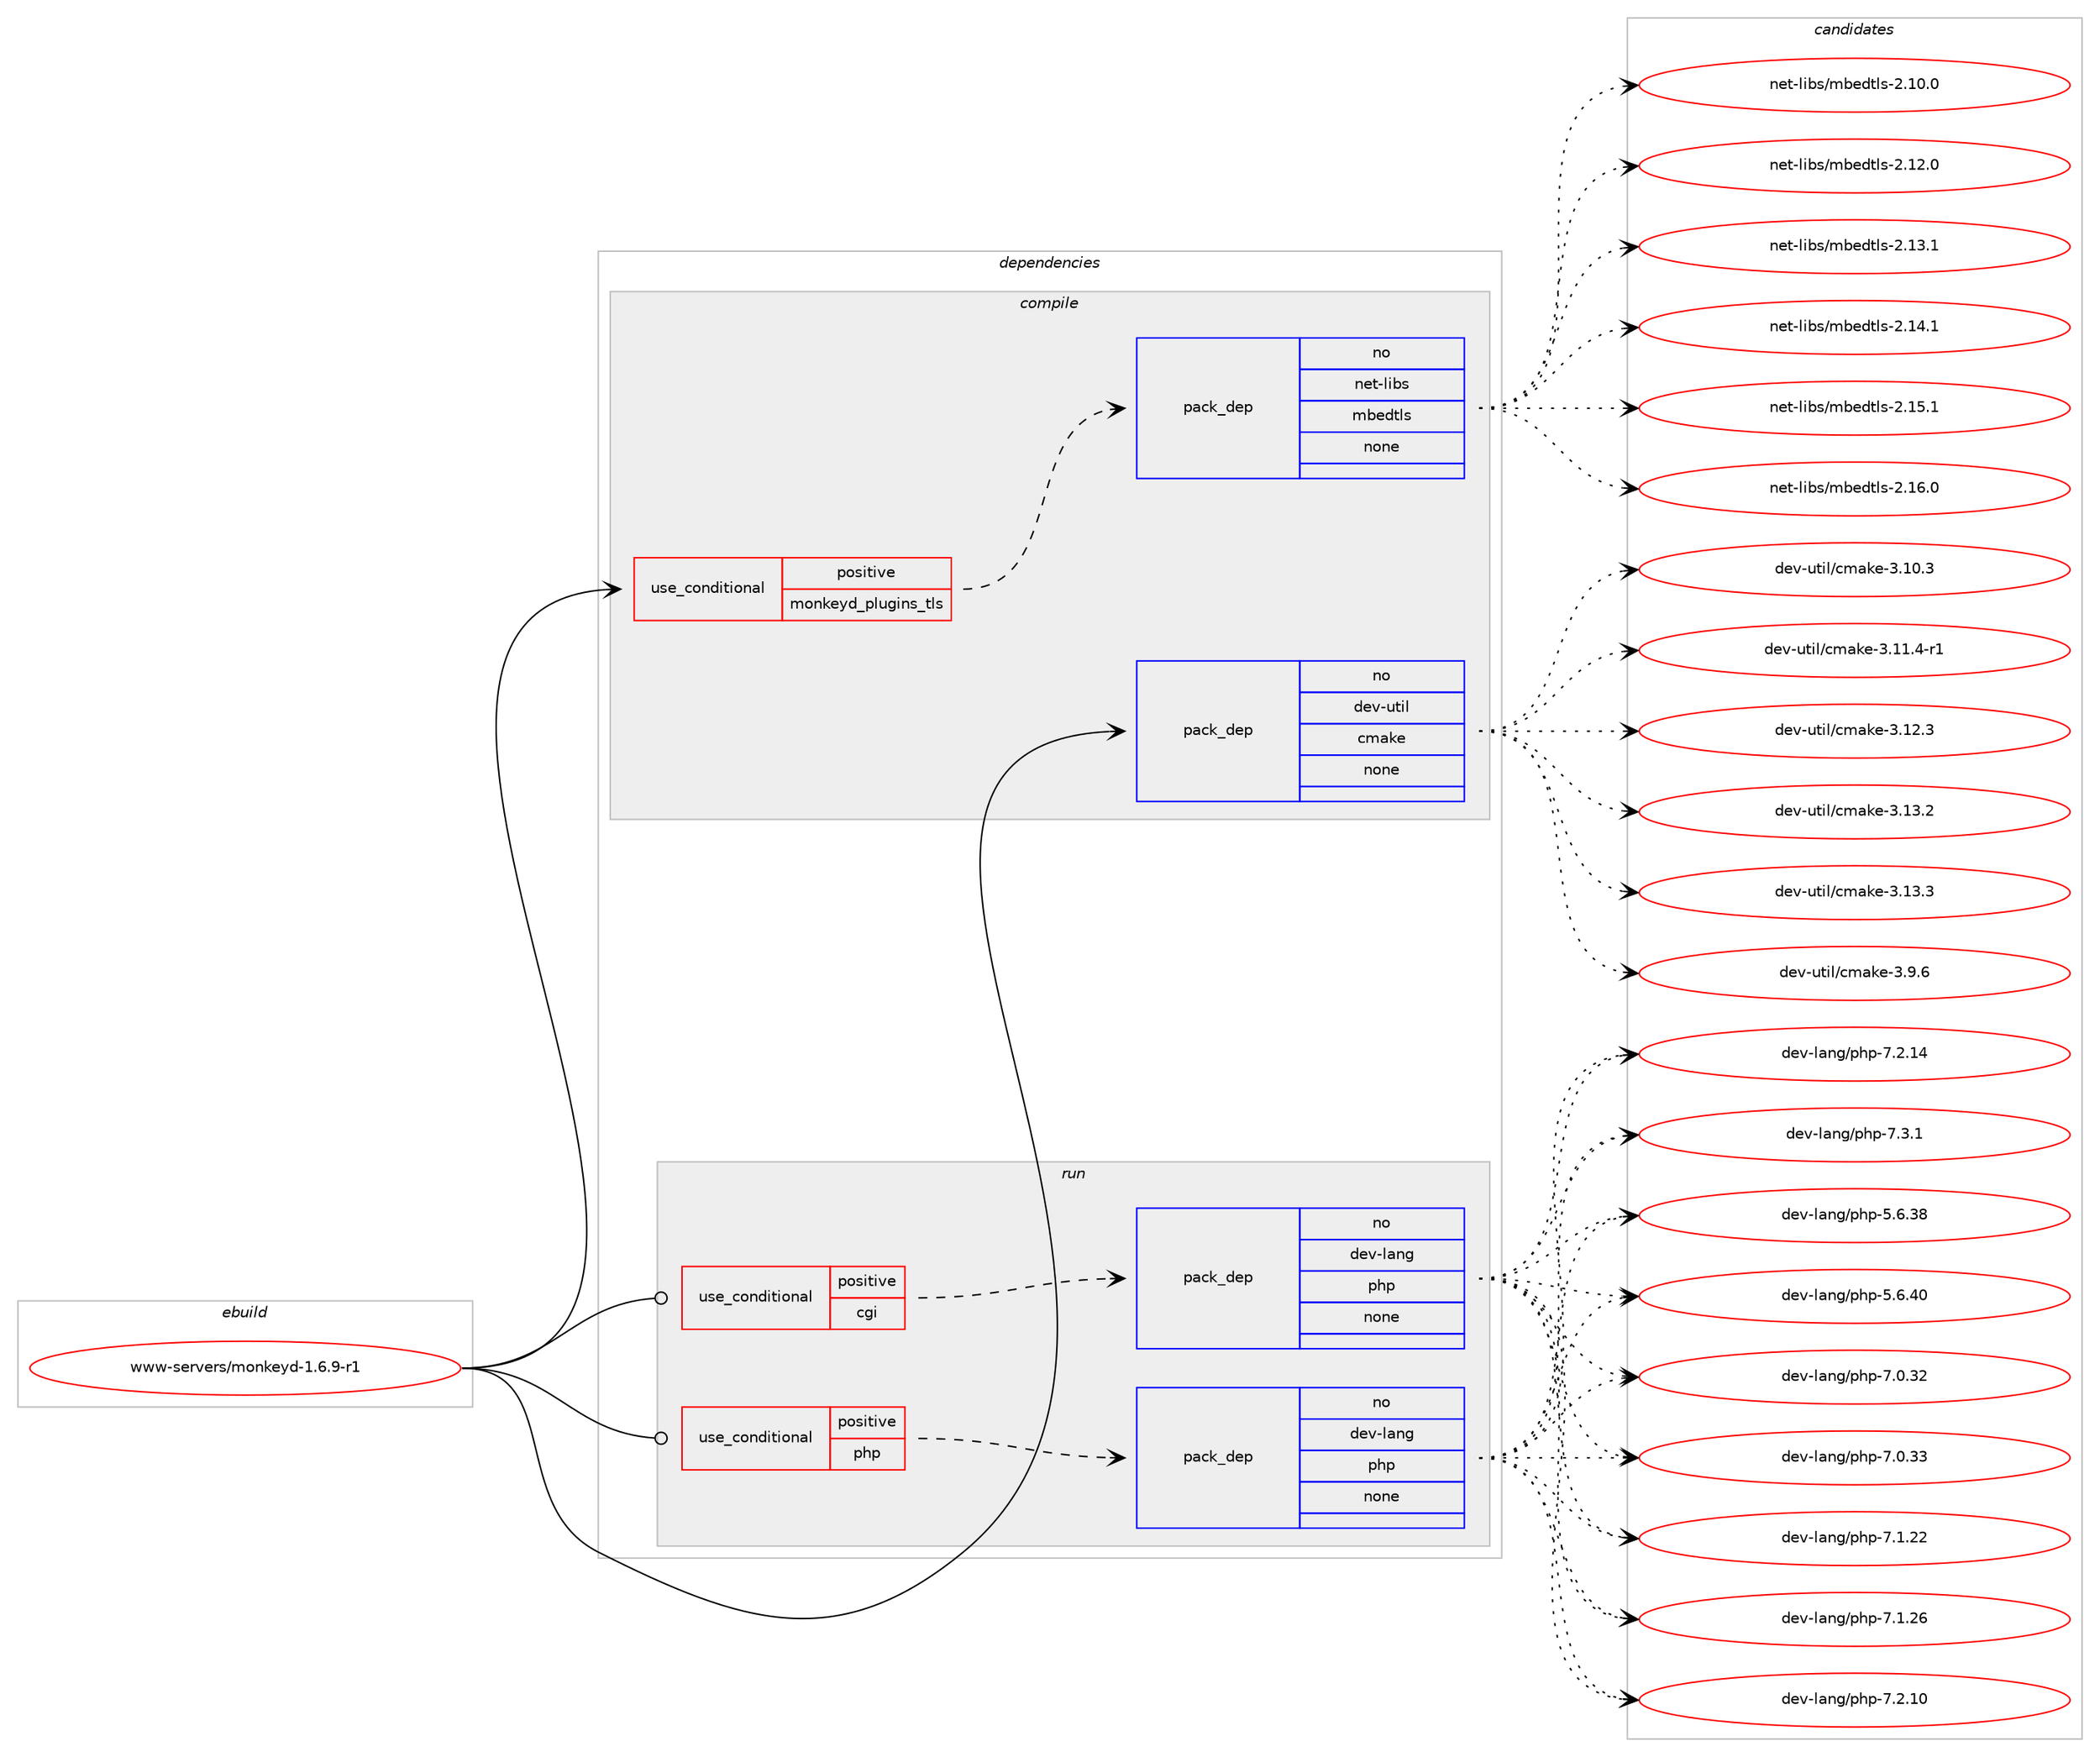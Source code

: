 digraph prolog {

# *************
# Graph options
# *************

newrank=true;
concentrate=true;
compound=true;
graph [rankdir=LR,fontname=Helvetica,fontsize=10,ranksep=1.5];#, ranksep=2.5, nodesep=0.2];
edge  [arrowhead=vee];
node  [fontname=Helvetica,fontsize=10];

# **********
# The ebuild
# **********

subgraph cluster_leftcol {
color=gray;
rank=same;
label=<<i>ebuild</i>>;
id [label="www-servers/monkeyd-1.6.9-r1", color=red, width=4, href="../www-servers/monkeyd-1.6.9-r1.svg"];
}

# ****************
# The dependencies
# ****************

subgraph cluster_midcol {
color=gray;
label=<<i>dependencies</i>>;
subgraph cluster_compile {
fillcolor="#eeeeee";
style=filled;
label=<<i>compile</i>>;
subgraph cond1327 {
dependency7837 [label=<<TABLE BORDER="0" CELLBORDER="1" CELLSPACING="0" CELLPADDING="4"><TR><TD ROWSPAN="3" CELLPADDING="10">use_conditional</TD></TR><TR><TD>positive</TD></TR><TR><TD>monkeyd_plugins_tls</TD></TR></TABLE>>, shape=none, color=red];
subgraph pack6322 {
dependency7838 [label=<<TABLE BORDER="0" CELLBORDER="1" CELLSPACING="0" CELLPADDING="4" WIDTH="220"><TR><TD ROWSPAN="6" CELLPADDING="30">pack_dep</TD></TR><TR><TD WIDTH="110">no</TD></TR><TR><TD>net-libs</TD></TR><TR><TD>mbedtls</TD></TR><TR><TD>none</TD></TR><TR><TD></TD></TR></TABLE>>, shape=none, color=blue];
}
dependency7837:e -> dependency7838:w [weight=20,style="dashed",arrowhead="vee"];
}
id:e -> dependency7837:w [weight=20,style="solid",arrowhead="vee"];
subgraph pack6323 {
dependency7839 [label=<<TABLE BORDER="0" CELLBORDER="1" CELLSPACING="0" CELLPADDING="4" WIDTH="220"><TR><TD ROWSPAN="6" CELLPADDING="30">pack_dep</TD></TR><TR><TD WIDTH="110">no</TD></TR><TR><TD>dev-util</TD></TR><TR><TD>cmake</TD></TR><TR><TD>none</TD></TR><TR><TD></TD></TR></TABLE>>, shape=none, color=blue];
}
id:e -> dependency7839:w [weight=20,style="solid",arrowhead="vee"];
}
subgraph cluster_compileandrun {
fillcolor="#eeeeee";
style=filled;
label=<<i>compile and run</i>>;
}
subgraph cluster_run {
fillcolor="#eeeeee";
style=filled;
label=<<i>run</i>>;
subgraph cond1328 {
dependency7840 [label=<<TABLE BORDER="0" CELLBORDER="1" CELLSPACING="0" CELLPADDING="4"><TR><TD ROWSPAN="3" CELLPADDING="10">use_conditional</TD></TR><TR><TD>positive</TD></TR><TR><TD>cgi</TD></TR></TABLE>>, shape=none, color=red];
subgraph pack6324 {
dependency7841 [label=<<TABLE BORDER="0" CELLBORDER="1" CELLSPACING="0" CELLPADDING="4" WIDTH="220"><TR><TD ROWSPAN="6" CELLPADDING="30">pack_dep</TD></TR><TR><TD WIDTH="110">no</TD></TR><TR><TD>dev-lang</TD></TR><TR><TD>php</TD></TR><TR><TD>none</TD></TR><TR><TD></TD></TR></TABLE>>, shape=none, color=blue];
}
dependency7840:e -> dependency7841:w [weight=20,style="dashed",arrowhead="vee"];
}
id:e -> dependency7840:w [weight=20,style="solid",arrowhead="odot"];
subgraph cond1329 {
dependency7842 [label=<<TABLE BORDER="0" CELLBORDER="1" CELLSPACING="0" CELLPADDING="4"><TR><TD ROWSPAN="3" CELLPADDING="10">use_conditional</TD></TR><TR><TD>positive</TD></TR><TR><TD>php</TD></TR></TABLE>>, shape=none, color=red];
subgraph pack6325 {
dependency7843 [label=<<TABLE BORDER="0" CELLBORDER="1" CELLSPACING="0" CELLPADDING="4" WIDTH="220"><TR><TD ROWSPAN="6" CELLPADDING="30">pack_dep</TD></TR><TR><TD WIDTH="110">no</TD></TR><TR><TD>dev-lang</TD></TR><TR><TD>php</TD></TR><TR><TD>none</TD></TR><TR><TD></TD></TR></TABLE>>, shape=none, color=blue];
}
dependency7842:e -> dependency7843:w [weight=20,style="dashed",arrowhead="vee"];
}
id:e -> dependency7842:w [weight=20,style="solid",arrowhead="odot"];
}
}

# **************
# The candidates
# **************

subgraph cluster_choices {
rank=same;
color=gray;
label=<<i>candidates</i>>;

subgraph choice6322 {
color=black;
nodesep=1;
choice1101011164510810598115471099810110011610811545504649484648 [label="net-libs/mbedtls-2.10.0", color=red, width=4,href="../net-libs/mbedtls-2.10.0.svg"];
choice1101011164510810598115471099810110011610811545504649504648 [label="net-libs/mbedtls-2.12.0", color=red, width=4,href="../net-libs/mbedtls-2.12.0.svg"];
choice1101011164510810598115471099810110011610811545504649514649 [label="net-libs/mbedtls-2.13.1", color=red, width=4,href="../net-libs/mbedtls-2.13.1.svg"];
choice1101011164510810598115471099810110011610811545504649524649 [label="net-libs/mbedtls-2.14.1", color=red, width=4,href="../net-libs/mbedtls-2.14.1.svg"];
choice1101011164510810598115471099810110011610811545504649534649 [label="net-libs/mbedtls-2.15.1", color=red, width=4,href="../net-libs/mbedtls-2.15.1.svg"];
choice1101011164510810598115471099810110011610811545504649544648 [label="net-libs/mbedtls-2.16.0", color=red, width=4,href="../net-libs/mbedtls-2.16.0.svg"];
dependency7838:e -> choice1101011164510810598115471099810110011610811545504649484648:w [style=dotted,weight="100"];
dependency7838:e -> choice1101011164510810598115471099810110011610811545504649504648:w [style=dotted,weight="100"];
dependency7838:e -> choice1101011164510810598115471099810110011610811545504649514649:w [style=dotted,weight="100"];
dependency7838:e -> choice1101011164510810598115471099810110011610811545504649524649:w [style=dotted,weight="100"];
dependency7838:e -> choice1101011164510810598115471099810110011610811545504649534649:w [style=dotted,weight="100"];
dependency7838:e -> choice1101011164510810598115471099810110011610811545504649544648:w [style=dotted,weight="100"];
}
subgraph choice6323 {
color=black;
nodesep=1;
choice1001011184511711610510847991099710710145514649484651 [label="dev-util/cmake-3.10.3", color=red, width=4,href="../dev-util/cmake-3.10.3.svg"];
choice10010111845117116105108479910997107101455146494946524511449 [label="dev-util/cmake-3.11.4-r1", color=red, width=4,href="../dev-util/cmake-3.11.4-r1.svg"];
choice1001011184511711610510847991099710710145514649504651 [label="dev-util/cmake-3.12.3", color=red, width=4,href="../dev-util/cmake-3.12.3.svg"];
choice1001011184511711610510847991099710710145514649514650 [label="dev-util/cmake-3.13.2", color=red, width=4,href="../dev-util/cmake-3.13.2.svg"];
choice1001011184511711610510847991099710710145514649514651 [label="dev-util/cmake-3.13.3", color=red, width=4,href="../dev-util/cmake-3.13.3.svg"];
choice10010111845117116105108479910997107101455146574654 [label="dev-util/cmake-3.9.6", color=red, width=4,href="../dev-util/cmake-3.9.6.svg"];
dependency7839:e -> choice1001011184511711610510847991099710710145514649484651:w [style=dotted,weight="100"];
dependency7839:e -> choice10010111845117116105108479910997107101455146494946524511449:w [style=dotted,weight="100"];
dependency7839:e -> choice1001011184511711610510847991099710710145514649504651:w [style=dotted,weight="100"];
dependency7839:e -> choice1001011184511711610510847991099710710145514649514650:w [style=dotted,weight="100"];
dependency7839:e -> choice1001011184511711610510847991099710710145514649514651:w [style=dotted,weight="100"];
dependency7839:e -> choice10010111845117116105108479910997107101455146574654:w [style=dotted,weight="100"];
}
subgraph choice6324 {
color=black;
nodesep=1;
choice10010111845108971101034711210411245534654465156 [label="dev-lang/php-5.6.38", color=red, width=4,href="../dev-lang/php-5.6.38.svg"];
choice10010111845108971101034711210411245534654465248 [label="dev-lang/php-5.6.40", color=red, width=4,href="../dev-lang/php-5.6.40.svg"];
choice10010111845108971101034711210411245554648465150 [label="dev-lang/php-7.0.32", color=red, width=4,href="../dev-lang/php-7.0.32.svg"];
choice10010111845108971101034711210411245554648465151 [label="dev-lang/php-7.0.33", color=red, width=4,href="../dev-lang/php-7.0.33.svg"];
choice10010111845108971101034711210411245554649465050 [label="dev-lang/php-7.1.22", color=red, width=4,href="../dev-lang/php-7.1.22.svg"];
choice10010111845108971101034711210411245554649465054 [label="dev-lang/php-7.1.26", color=red, width=4,href="../dev-lang/php-7.1.26.svg"];
choice10010111845108971101034711210411245554650464948 [label="dev-lang/php-7.2.10", color=red, width=4,href="../dev-lang/php-7.2.10.svg"];
choice10010111845108971101034711210411245554650464952 [label="dev-lang/php-7.2.14", color=red, width=4,href="../dev-lang/php-7.2.14.svg"];
choice100101118451089711010347112104112455546514649 [label="dev-lang/php-7.3.1", color=red, width=4,href="../dev-lang/php-7.3.1.svg"];
dependency7841:e -> choice10010111845108971101034711210411245534654465156:w [style=dotted,weight="100"];
dependency7841:e -> choice10010111845108971101034711210411245534654465248:w [style=dotted,weight="100"];
dependency7841:e -> choice10010111845108971101034711210411245554648465150:w [style=dotted,weight="100"];
dependency7841:e -> choice10010111845108971101034711210411245554648465151:w [style=dotted,weight="100"];
dependency7841:e -> choice10010111845108971101034711210411245554649465050:w [style=dotted,weight="100"];
dependency7841:e -> choice10010111845108971101034711210411245554649465054:w [style=dotted,weight="100"];
dependency7841:e -> choice10010111845108971101034711210411245554650464948:w [style=dotted,weight="100"];
dependency7841:e -> choice10010111845108971101034711210411245554650464952:w [style=dotted,weight="100"];
dependency7841:e -> choice100101118451089711010347112104112455546514649:w [style=dotted,weight="100"];
}
subgraph choice6325 {
color=black;
nodesep=1;
choice10010111845108971101034711210411245534654465156 [label="dev-lang/php-5.6.38", color=red, width=4,href="../dev-lang/php-5.6.38.svg"];
choice10010111845108971101034711210411245534654465248 [label="dev-lang/php-5.6.40", color=red, width=4,href="../dev-lang/php-5.6.40.svg"];
choice10010111845108971101034711210411245554648465150 [label="dev-lang/php-7.0.32", color=red, width=4,href="../dev-lang/php-7.0.32.svg"];
choice10010111845108971101034711210411245554648465151 [label="dev-lang/php-7.0.33", color=red, width=4,href="../dev-lang/php-7.0.33.svg"];
choice10010111845108971101034711210411245554649465050 [label="dev-lang/php-7.1.22", color=red, width=4,href="../dev-lang/php-7.1.22.svg"];
choice10010111845108971101034711210411245554649465054 [label="dev-lang/php-7.1.26", color=red, width=4,href="../dev-lang/php-7.1.26.svg"];
choice10010111845108971101034711210411245554650464948 [label="dev-lang/php-7.2.10", color=red, width=4,href="../dev-lang/php-7.2.10.svg"];
choice10010111845108971101034711210411245554650464952 [label="dev-lang/php-7.2.14", color=red, width=4,href="../dev-lang/php-7.2.14.svg"];
choice100101118451089711010347112104112455546514649 [label="dev-lang/php-7.3.1", color=red, width=4,href="../dev-lang/php-7.3.1.svg"];
dependency7843:e -> choice10010111845108971101034711210411245534654465156:w [style=dotted,weight="100"];
dependency7843:e -> choice10010111845108971101034711210411245534654465248:w [style=dotted,weight="100"];
dependency7843:e -> choice10010111845108971101034711210411245554648465150:w [style=dotted,weight="100"];
dependency7843:e -> choice10010111845108971101034711210411245554648465151:w [style=dotted,weight="100"];
dependency7843:e -> choice10010111845108971101034711210411245554649465050:w [style=dotted,weight="100"];
dependency7843:e -> choice10010111845108971101034711210411245554649465054:w [style=dotted,weight="100"];
dependency7843:e -> choice10010111845108971101034711210411245554650464948:w [style=dotted,weight="100"];
dependency7843:e -> choice10010111845108971101034711210411245554650464952:w [style=dotted,weight="100"];
dependency7843:e -> choice100101118451089711010347112104112455546514649:w [style=dotted,weight="100"];
}
}

}
